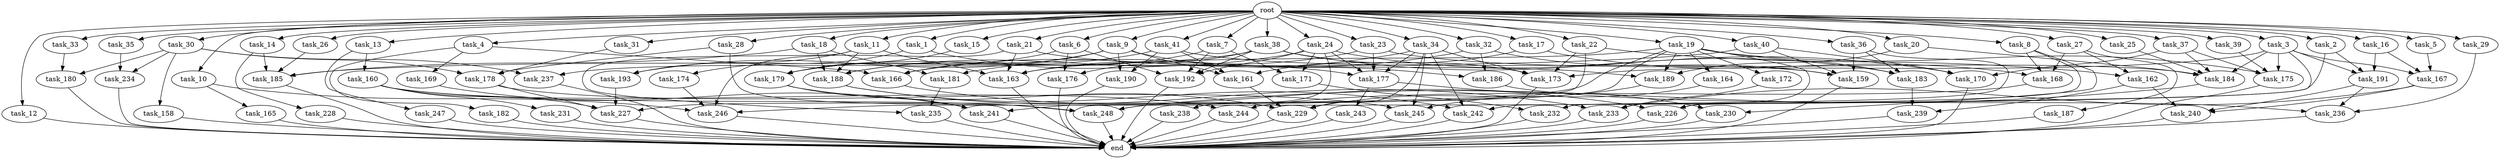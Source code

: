 digraph G {
  task_12 [size="2.048000"];
  task_160 [size="1391569403.904000"];
  task_36 [size="2.048000"];
  task_19 [size="2.048000"];
  task_180 [size="1374389534.720000"];
  root [size="0.000000"];
  task_10 [size="2.048000"];
  task_168 [size="2714419331.072000"];
  task_18 [size="2.048000"];
  task_1 [size="2.048000"];
  task_189 [size="1941325217.792000"];
  task_183 [size="4054449127.424000"];
  task_161 [size="3384434229.248000"];
  task_4 [size="2.048000"];
  task_33 [size="2.048000"];
  task_235 [size="1374389534.720000"];
  task_234 [size="2491081031.680000"];
  task_8 [size="2.048000"];
  task_15 [size="2.048000"];
  task_5 [size="2.048000"];
  end [size="0.000000"];
  task_228 [size="1717986918.400000"];
  task_191 [size="3178275799.040000"];
  task_27 [size="2.048000"];
  task_246 [size="773094113.280000"];
  task_167 [size="3264175144.960000"];
  task_14 [size="2.048000"];
  task_21 [size="2.048000"];
  task_38 [size="2.048000"];
  task_241 [size="1872605741.056000"];
  task_16 [size="2.048000"];
  task_7 [size="2.048000"];
  task_242 [size="1614907703.296000"];
  task_227 [size="3573412790.272000"];
  task_26 [size="2.048000"];
  task_177 [size="1391569403.904000"];
  task_239 [size="2783138807.808000"];
  task_193 [size="549755813.888000"];
  task_158 [size="1099511627.776000"];
  task_176 [size="1047972020.224000"];
  task_30 [size="2.048000"];
  task_39 [size="2.048000"];
  task_172 [size="1717986918.400000"];
  task_164 [size="1717986918.400000"];
  task_226 [size="3659312136.192000"];
  task_174 [size="429496729.600000"];
  task_171 [size="2010044694.528000"];
  task_165 [size="274877906.944000"];
  task_179 [size="2851858284.544000"];
  task_182 [size="68719476.736000"];
  task_192 [size="3058016714.752000"];
  task_231 [size="68719476.736000"];
  task_17 [size="2.048000"];
  task_169 [size="68719476.736000"];
  task_166 [size="412316860.416000"];
  task_31 [size="2.048000"];
  task_170 [size="2422361554.944000"];
  task_40 [size="2.048000"];
  task_2 [size="2.048000"];
  task_41 [size="2.048000"];
  task_237 [size="1529008357.376000"];
  task_35 [size="2.048000"];
  task_3 [size="2.048000"];
  task_187 [size="154618822.656000"];
  task_247 [size="1391569403.904000"];
  task_230 [size="1941325217.792000"];
  task_181 [size="2147483648.000000"];
  task_162 [size="309237645.312000"];
  task_232 [size="2817498546.176000"];
  task_184 [size="4844723109.888000"];
  task_22 [size="2.048000"];
  task_159 [size="3813930958.848000"];
  task_29 [size="2.048000"];
  task_244 [size="137438953.472000"];
  task_28 [size="2.048000"];
  task_229 [size="1580547964.928000"];
  task_163 [size="2422361554.944000"];
  task_175 [size="6545530159.104000"];
  task_233 [size="1700807049.216000"];
  task_23 [size="2.048000"];
  task_190 [size="1666447310.848000"];
  task_25 [size="2.048000"];
  task_6 [size="2.048000"];
  task_32 [size="2.048000"];
  task_188 [size="4002909519.872000"];
  task_245 [size="2628519985.152000"];
  task_20 [size="2.048000"];
  task_243 [size="1099511627.776000"];
  task_238 [size="618475290.624000"];
  task_9 [size="2.048000"];
  task_37 [size="2.048000"];
  task_236 [size="3435973836.800000"];
  task_248 [size="3779571220.480000"];
  task_185 [size="3985729650.688000"];
  task_186 [size="704374636.544000"];
  task_34 [size="2.048000"];
  task_240 [size="3401614098.432000"];
  task_173 [size="2044404432.896000"];
  task_178 [size="4535485464.576000"];
  task_13 [size="2.048000"];
  task_24 [size="2.048000"];
  task_11 [size="2.048000"];

  task_12 -> end [size="1.000000"];
  task_160 -> task_227 [size="33554432.000000"];
  task_160 -> task_244 [size="33554432.000000"];
  task_160 -> task_248 [size="33554432.000000"];
  task_160 -> task_231 [size="33554432.000000"];
  task_36 -> task_183 [size="838860800.000000"];
  task_36 -> task_232 [size="838860800.000000"];
  task_36 -> task_159 [size="838860800.000000"];
  task_19 -> task_163 [size="838860800.000000"];
  task_19 -> task_175 [size="838860800.000000"];
  task_19 -> task_183 [size="838860800.000000"];
  task_19 -> task_172 [size="838860800.000000"];
  task_19 -> task_248 [size="838860800.000000"];
  task_19 -> task_164 [size="838860800.000000"];
  task_19 -> task_226 [size="838860800.000000"];
  task_19 -> task_189 [size="838860800.000000"];
  task_19 -> task_227 [size="838860800.000000"];
  task_180 -> end [size="1.000000"];
  root -> task_12 [size="1.000000"];
  root -> task_35 [size="1.000000"];
  root -> task_14 [size="1.000000"];
  root -> task_36 [size="1.000000"];
  root -> task_37 [size="1.000000"];
  root -> task_6 [size="1.000000"];
  root -> task_32 [size="1.000000"];
  root -> task_38 [size="1.000000"];
  root -> task_19 [size="1.000000"];
  root -> task_13 [size="1.000000"];
  root -> task_20 [size="1.000000"];
  root -> task_16 [size="1.000000"];
  root -> task_9 [size="1.000000"];
  root -> task_31 [size="1.000000"];
  root -> task_10 [size="1.000000"];
  root -> task_1 [size="1.000000"];
  root -> task_18 [size="1.000000"];
  root -> task_5 [size="1.000000"];
  root -> task_2 [size="1.000000"];
  root -> task_4 [size="1.000000"];
  root -> task_27 [size="1.000000"];
  root -> task_41 [size="1.000000"];
  root -> task_11 [size="1.000000"];
  root -> task_23 [size="1.000000"];
  root -> task_3 [size="1.000000"];
  root -> task_26 [size="1.000000"];
  root -> task_7 [size="1.000000"];
  root -> task_40 [size="1.000000"];
  root -> task_34 [size="1.000000"];
  root -> task_17 [size="1.000000"];
  root -> task_33 [size="1.000000"];
  root -> task_15 [size="1.000000"];
  root -> task_22 [size="1.000000"];
  root -> task_29 [size="1.000000"];
  root -> task_8 [size="1.000000"];
  root -> task_30 [size="1.000000"];
  root -> task_39 [size="1.000000"];
  root -> task_25 [size="1.000000"];
  root -> task_24 [size="1.000000"];
  root -> task_21 [size="1.000000"];
  root -> task_28 [size="1.000000"];
  task_10 -> task_165 [size="134217728.000000"];
  task_10 -> task_246 [size="134217728.000000"];
  task_168 -> task_244 [size="33554432.000000"];
  task_18 -> task_181 [size="838860800.000000"];
  task_18 -> task_185 [size="838860800.000000"];
  task_18 -> task_188 [size="838860800.000000"];
  task_1 -> task_177 [size="209715200.000000"];
  task_1 -> task_174 [size="209715200.000000"];
  task_189 -> task_229 [size="134217728.000000"];
  task_183 -> task_239 [size="679477248.000000"];
  task_161 -> task_229 [size="301989888.000000"];
  task_4 -> task_182 [size="33554432.000000"];
  task_4 -> task_169 [size="33554432.000000"];
  task_4 -> task_166 [size="33554432.000000"];
  task_33 -> task_180 [size="134217728.000000"];
  task_235 -> end [size="1.000000"];
  task_234 -> end [size="1.000000"];
  task_8 -> task_168 [size="411041792.000000"];
  task_8 -> task_230 [size="411041792.000000"];
  task_8 -> task_226 [size="411041792.000000"];
  task_15 -> task_179 [size="411041792.000000"];
  task_5 -> task_167 [size="75497472.000000"];
  task_228 -> end [size="1.000000"];
  task_191 -> task_236 [size="301989888.000000"];
  task_191 -> task_240 [size="301989888.000000"];
  task_27 -> task_187 [size="75497472.000000"];
  task_27 -> task_168 [size="75497472.000000"];
  task_27 -> task_162 [size="75497472.000000"];
  task_246 -> end [size="1.000000"];
  task_167 -> task_240 [size="679477248.000000"];
  task_167 -> task_233 [size="679477248.000000"];
  task_14 -> task_228 [size="838860800.000000"];
  task_14 -> task_185 [size="838860800.000000"];
  task_21 -> task_163 [size="75497472.000000"];
  task_21 -> task_246 [size="75497472.000000"];
  task_21 -> task_189 [size="75497472.000000"];
  task_38 -> task_170 [size="209715200.000000"];
  task_38 -> task_192 [size="209715200.000000"];
  task_38 -> task_173 [size="209715200.000000"];
  task_38 -> task_176 [size="209715200.000000"];
  task_38 -> task_237 [size="209715200.000000"];
  task_241 -> end [size="1.000000"];
  task_16 -> task_167 [size="838860800.000000"];
  task_16 -> task_191 [size="838860800.000000"];
  task_7 -> task_171 [size="679477248.000000"];
  task_7 -> task_192 [size="679477248.000000"];
  task_7 -> task_188 [size="679477248.000000"];
  task_242 -> end [size="1.000000"];
  task_227 -> end [size="1.000000"];
  task_26 -> task_185 [size="134217728.000000"];
  task_177 -> task_230 [size="536870912.000000"];
  task_177 -> task_243 [size="536870912.000000"];
  task_239 -> end [size="1.000000"];
  task_193 -> task_227 [size="33554432.000000"];
  task_158 -> end [size="1.000000"];
  task_176 -> end [size="1.000000"];
  task_30 -> task_180 [size="536870912.000000"];
  task_30 -> task_158 [size="536870912.000000"];
  task_30 -> task_234 [size="536870912.000000"];
  task_30 -> task_178 [size="536870912.000000"];
  task_30 -> task_237 [size="536870912.000000"];
  task_39 -> task_175 [size="838860800.000000"];
  task_172 -> task_233 [size="75497472.000000"];
  task_164 -> task_245 [size="411041792.000000"];
  task_226 -> end [size="1.000000"];
  task_174 -> task_246 [size="134217728.000000"];
  task_171 -> task_232 [size="536870912.000000"];
  task_165 -> end [size="1.000000"];
  task_179 -> task_241 [size="301989888.000000"];
  task_179 -> task_229 [size="301989888.000000"];
  task_182 -> end [size="1.000000"];
  task_192 -> end [size="1.000000"];
  task_231 -> end [size="1.000000"];
  task_17 -> task_168 [size="838860800.000000"];
  task_17 -> task_161 [size="838860800.000000"];
  task_169 -> task_241 [size="536870912.000000"];
  task_166 -> task_226 [size="536870912.000000"];
  task_31 -> task_178 [size="838860800.000000"];
  task_170 -> end [size="1.000000"];
  task_40 -> task_170 [size="134217728.000000"];
  task_40 -> task_159 [size="134217728.000000"];
  task_40 -> task_185 [size="134217728.000000"];
  task_2 -> task_246 [size="33554432.000000"];
  task_2 -> task_191 [size="33554432.000000"];
  task_41 -> task_190 [size="679477248.000000"];
  task_41 -> task_161 [size="679477248.000000"];
  task_41 -> task_159 [size="679477248.000000"];
  task_41 -> task_179 [size="679477248.000000"];
  task_237 -> end [size="1.000000"];
  task_35 -> task_234 [size="679477248.000000"];
  task_3 -> task_175 [size="679477248.000000"];
  task_3 -> task_184 [size="679477248.000000"];
  task_3 -> task_167 [size="679477248.000000"];
  task_3 -> task_191 [size="679477248.000000"];
  task_3 -> task_173 [size="679477248.000000"];
  task_3 -> task_242 [size="679477248.000000"];
  task_187 -> end [size="1.000000"];
  task_247 -> end [size="1.000000"];
  task_230 -> end [size="1.000000"];
  task_181 -> task_235 [size="536870912.000000"];
  task_162 -> task_240 [size="679477248.000000"];
  task_162 -> task_239 [size="679477248.000000"];
  task_232 -> end [size="1.000000"];
  task_184 -> task_248 [size="134217728.000000"];
  task_22 -> task_241 [size="75497472.000000"];
  task_22 -> task_173 [size="75497472.000000"];
  task_22 -> task_162 [size="75497472.000000"];
  task_159 -> end [size="1.000000"];
  task_29 -> task_236 [size="838860800.000000"];
  task_244 -> end [size="1.000000"];
  task_28 -> task_248 [size="838860800.000000"];
  task_28 -> task_178 [size="838860800.000000"];
  task_229 -> end [size="1.000000"];
  task_163 -> end [size="1.000000"];
  task_175 -> end [size="1.000000"];
  task_233 -> end [size="1.000000"];
  task_23 -> task_163 [size="134217728.000000"];
  task_23 -> task_177 [size="134217728.000000"];
  task_23 -> task_184 [size="134217728.000000"];
  task_190 -> end [size="1.000000"];
  task_25 -> task_184 [size="679477248.000000"];
  task_6 -> task_192 [size="301989888.000000"];
  task_6 -> task_176 [size="301989888.000000"];
  task_6 -> task_179 [size="301989888.000000"];
  task_32 -> task_159 [size="209715200.000000"];
  task_32 -> task_181 [size="209715200.000000"];
  task_32 -> task_186 [size="209715200.000000"];
  task_188 -> task_233 [size="75497472.000000"];
  task_188 -> task_242 [size="75497472.000000"];
  task_245 -> end [size="1.000000"];
  task_20 -> task_184 [size="33554432.000000"];
  task_20 -> task_189 [size="33554432.000000"];
  task_243 -> end [size="1.000000"];
  task_238 -> end [size="1.000000"];
  task_9 -> task_161 [size="134217728.000000"];
  task_9 -> task_190 [size="134217728.000000"];
  task_9 -> task_166 [size="134217728.000000"];
  task_9 -> task_186 [size="134217728.000000"];
  task_9 -> task_193 [size="134217728.000000"];
  task_37 -> task_170 [size="838860800.000000"];
  task_37 -> task_175 [size="838860800.000000"];
  task_37 -> task_184 [size="838860800.000000"];
  task_236 -> end [size="1.000000"];
  task_248 -> end [size="1.000000"];
  task_185 -> end [size="1.000000"];
  task_186 -> task_236 [size="536870912.000000"];
  task_34 -> task_166 [size="33554432.000000"];
  task_34 -> task_173 [size="33554432.000000"];
  task_34 -> task_245 [size="33554432.000000"];
  task_34 -> task_177 [size="33554432.000000"];
  task_34 -> task_242 [size="33554432.000000"];
  task_34 -> task_229 [size="33554432.000000"];
  task_240 -> end [size="1.000000"];
  task_173 -> end [size="1.000000"];
  task_178 -> task_227 [size="838860800.000000"];
  task_178 -> task_245 [size="838860800.000000"];
  task_13 -> task_247 [size="679477248.000000"];
  task_13 -> task_160 [size="679477248.000000"];
  task_24 -> task_183 [size="301989888.000000"];
  task_24 -> task_238 [size="301989888.000000"];
  task_24 -> task_188 [size="301989888.000000"];
  task_24 -> task_177 [size="301989888.000000"];
  task_24 -> task_192 [size="301989888.000000"];
  task_24 -> task_171 [size="301989888.000000"];
  task_11 -> task_163 [size="134217728.000000"];
  task_11 -> task_235 [size="134217728.000000"];
  task_11 -> task_188 [size="134217728.000000"];
  task_11 -> task_193 [size="134217728.000000"];
}
